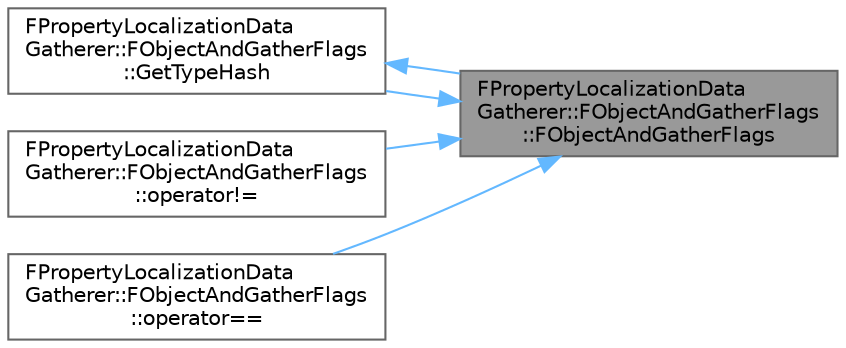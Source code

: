 digraph "FPropertyLocalizationDataGatherer::FObjectAndGatherFlags::FObjectAndGatherFlags"
{
 // INTERACTIVE_SVG=YES
 // LATEX_PDF_SIZE
  bgcolor="transparent";
  edge [fontname=Helvetica,fontsize=10,labelfontname=Helvetica,labelfontsize=10];
  node [fontname=Helvetica,fontsize=10,shape=box,height=0.2,width=0.4];
  rankdir="RL";
  Node1 [id="Node000001",label="FPropertyLocalizationData\lGatherer::FObjectAndGatherFlags\l::FObjectAndGatherFlags",height=0.2,width=0.4,color="gray40", fillcolor="grey60", style="filled", fontcolor="black",tooltip=" "];
  Node1 -> Node2 [id="edge1_Node000001_Node000002",dir="back",color="steelblue1",style="solid",tooltip=" "];
  Node2 [id="Node000002",label="FPropertyLocalizationData\lGatherer::FObjectAndGatherFlags\l::GetTypeHash",height=0.2,width=0.4,color="grey40", fillcolor="white", style="filled",URL="$da/de0/structFPropertyLocalizationDataGatherer_1_1FObjectAndGatherFlags.html#a505be3c66f144f9ff38bbb6e9ed88058",tooltip=" "];
  Node2 -> Node1 [id="edge2_Node000002_Node000001",dir="back",color="steelblue1",style="solid",tooltip=" "];
  Node1 -> Node3 [id="edge3_Node000001_Node000003",dir="back",color="steelblue1",style="solid",tooltip=" "];
  Node3 [id="Node000003",label="FPropertyLocalizationData\lGatherer::FObjectAndGatherFlags\l::operator!=",height=0.2,width=0.4,color="grey40", fillcolor="white", style="filled",URL="$da/de0/structFPropertyLocalizationDataGatherer_1_1FObjectAndGatherFlags.html#afe3e4b3cfbbfad1c68352010c80acda6",tooltip=" "];
  Node1 -> Node4 [id="edge4_Node000001_Node000004",dir="back",color="steelblue1",style="solid",tooltip=" "];
  Node4 [id="Node000004",label="FPropertyLocalizationData\lGatherer::FObjectAndGatherFlags\l::operator==",height=0.2,width=0.4,color="grey40", fillcolor="white", style="filled",URL="$da/de0/structFPropertyLocalizationDataGatherer_1_1FObjectAndGatherFlags.html#a635312ade44bd095d63cd53c7d1d23ec",tooltip=" "];
}
